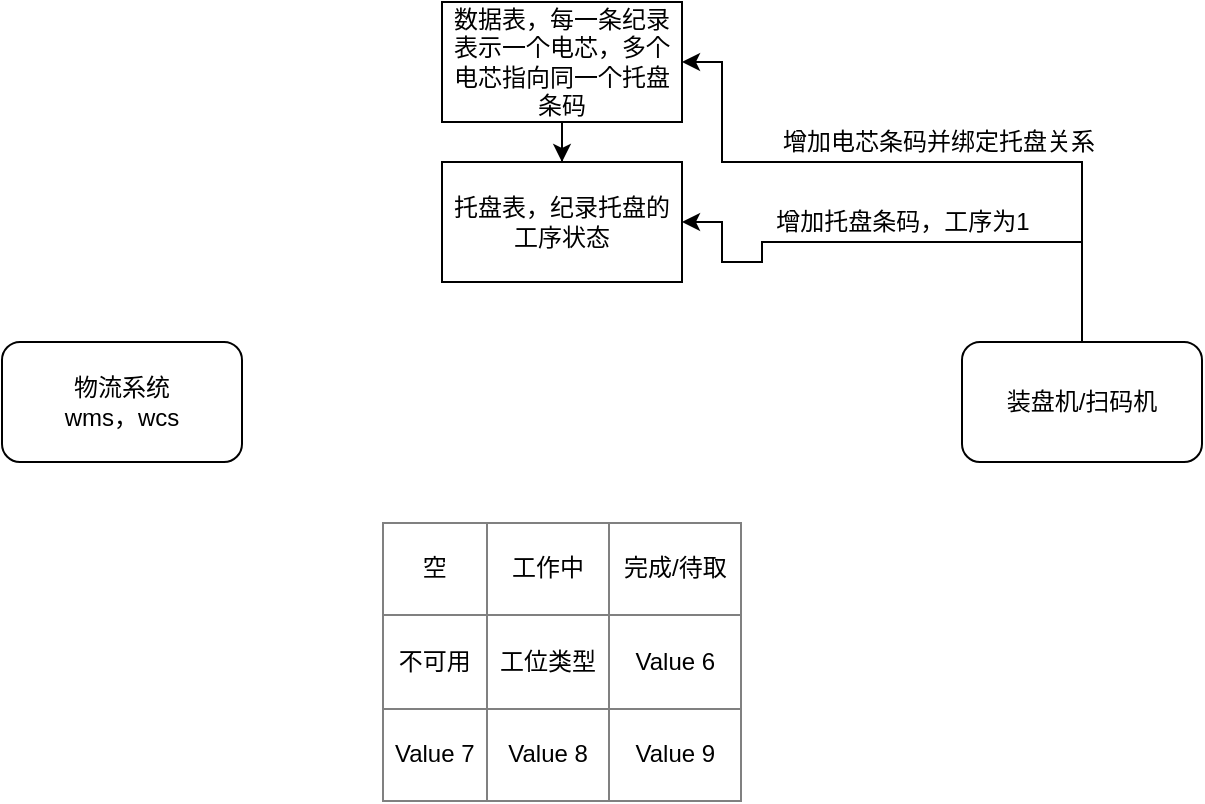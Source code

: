 <mxfile version="11.1.4" type="github"><diagram id="bAyPL3Sq00vVaPKRQsFp" name="Page-2"><mxGraphModel dx="1021" dy="512" grid="1" gridSize="10" guides="1" tooltips="1" connect="1" arrows="1" fold="1" page="1" pageScale="1" pageWidth="827" pageHeight="1169" math="0" shadow="0"><root><mxCell id="92D39o2He2U1OvaDrUOj-0"/><mxCell id="92D39o2He2U1OvaDrUOj-1" parent="92D39o2He2U1OvaDrUOj-0"/><mxCell id="92D39o2He2U1OvaDrUOj-4" value="&lt;table border=&quot;1&quot; width=&quot;100%&quot; style=&quot;width: 100% ; height: 100% ; border-collapse: collapse&quot;&gt;&lt;tbody&gt;&lt;tr&gt;&lt;td align=&quot;center&quot;&gt;空&lt;/td&gt;&lt;td align=&quot;center&quot;&gt;工作中&lt;/td&gt;&lt;td align=&quot;center&quot;&gt;完成/待取&lt;/td&gt;&lt;/tr&gt;&lt;tr&gt;&lt;td align=&quot;center&quot;&gt;不可用&lt;/td&gt;&lt;td align=&quot;center&quot;&gt;工位类型&lt;/td&gt;&lt;td align=&quot;center&quot;&gt;Value 6&lt;/td&gt;&lt;/tr&gt;&lt;tr&gt;&lt;td align=&quot;center&quot;&gt;Value 7&lt;/td&gt;&lt;td align=&quot;center&quot;&gt;Value 8&lt;/td&gt;&lt;td align=&quot;center&quot;&gt;Value 9&lt;/td&gt;&lt;/tr&gt;&lt;/tbody&gt;&lt;/table&gt;" style="text;html=1;strokeColor=none;fillColor=none;overflow=fill;" vertex="1" parent="92D39o2He2U1OvaDrUOj-1"><mxGeometry x="350" y="290" width="180" height="140" as="geometry"/></mxCell><mxCell id="92D39o2He2U1OvaDrUOj-7" value="物流系统&lt;br&gt;wms，wcs" style="rounded=1;whiteSpace=wrap;html=1;" vertex="1" parent="92D39o2He2U1OvaDrUOj-1"><mxGeometry x="160" y="200" width="120" height="60" as="geometry"/></mxCell><mxCell id="92D39o2He2U1OvaDrUOj-9" style="edgeStyle=orthogonalEdgeStyle;rounded=0;orthogonalLoop=1;jettySize=auto;html=1;entryX=1;entryY=0.5;entryDx=0;entryDy=0;" edge="1" parent="92D39o2He2U1OvaDrUOj-1" source="92D39o2He2U1OvaDrUOj-8" target="92D39o2He2U1OvaDrUOj-11"><mxGeometry relative="1" as="geometry"><Array as="points"><mxPoint x="700" y="110"/><mxPoint x="520" y="110"/><mxPoint x="520" y="60"/></Array></mxGeometry></mxCell><mxCell id="92D39o2He2U1OvaDrUOj-10" value="增加电芯条码并绑定托盘关系" style="text;html=1;resizable=0;points=[];align=center;verticalAlign=middle;labelBackgroundColor=#ffffff;" vertex="1" connectable="0" parent="92D39o2He2U1OvaDrUOj-9"><mxGeometry x="0.356" y="2" relative="1" as="geometry"><mxPoint x="68" y="-12" as="offset"/></mxGeometry></mxCell><mxCell id="92D39o2He2U1OvaDrUOj-13" style="edgeStyle=orthogonalEdgeStyle;rounded=0;orthogonalLoop=1;jettySize=auto;html=1;entryX=1;entryY=0.5;entryDx=0;entryDy=0;" edge="1" parent="92D39o2He2U1OvaDrUOj-1" source="92D39o2He2U1OvaDrUOj-8" target="92D39o2He2U1OvaDrUOj-12"><mxGeometry relative="1" as="geometry"><Array as="points"><mxPoint x="700" y="150"/><mxPoint x="540" y="150"/><mxPoint x="540" y="160"/><mxPoint x="520" y="160"/><mxPoint x="520" y="140"/></Array></mxGeometry></mxCell><mxCell id="92D39o2He2U1OvaDrUOj-14" value="增加托盘条码，工序为1" style="text;html=1;resizable=0;points=[];align=center;verticalAlign=middle;labelBackgroundColor=#ffffff;" vertex="1" connectable="0" parent="92D39o2He2U1OvaDrUOj-13"><mxGeometry x="-0.169" y="-5" relative="1" as="geometry"><mxPoint x="-23.5" y="-5.5" as="offset"/></mxGeometry></mxCell><mxCell id="92D39o2He2U1OvaDrUOj-8" value="装盘机/扫码机" style="rounded=1;whiteSpace=wrap;html=1;" vertex="1" parent="92D39o2He2U1OvaDrUOj-1"><mxGeometry x="640" y="200" width="120" height="60" as="geometry"/></mxCell><mxCell id="92D39o2He2U1OvaDrUOj-15" style="edgeStyle=orthogonalEdgeStyle;rounded=0;orthogonalLoop=1;jettySize=auto;html=1;exitX=0.5;exitY=1;exitDx=0;exitDy=0;" edge="1" parent="92D39o2He2U1OvaDrUOj-1" source="92D39o2He2U1OvaDrUOj-11" target="92D39o2He2U1OvaDrUOj-12"><mxGeometry relative="1" as="geometry"/></mxCell><mxCell id="92D39o2He2U1OvaDrUOj-11" value="数据表，每一条纪录表示一个电芯，多个电芯指向同一个托盘条码" style="rounded=0;whiteSpace=wrap;html=1;" vertex="1" parent="92D39o2He2U1OvaDrUOj-1"><mxGeometry x="380" y="30" width="120" height="60" as="geometry"/></mxCell><mxCell id="92D39o2He2U1OvaDrUOj-12" value="托盘表，纪录托盘的工序状态" style="rounded=0;whiteSpace=wrap;html=1;" vertex="1" parent="92D39o2He2U1OvaDrUOj-1"><mxGeometry x="380" y="110" width="120" height="60" as="geometry"/></mxCell></root></mxGraphModel></diagram><diagram id="wMmCCtpjhOqIk7zzTFXm" name="Page-3"><mxGraphModel dx="1100" dy="388" grid="1" gridSize="10" guides="1" tooltips="1" connect="1" arrows="1" fold="1" page="1" pageScale="1" pageWidth="827" pageHeight="1169" math="0" shadow="0"><root><mxCell id="lvne8D1J75QKp3YSofM--0"/><mxCell id="lvne8D1J75QKp3YSofM--1" parent="lvne8D1J75QKp3YSofM--0"/><mxCell id="w1Ym5qrezVRr_MJSkWCU-0" value="" style="rounded=0;whiteSpace=wrap;html=1;fontSize=14;" vertex="1" parent="lvne8D1J75QKp3YSofM--1"><mxGeometry x="700" y="430" width="320" height="260" as="geometry"/></mxCell><mxCell id="dNVIfdRLL3I5zJXcIW_U-1" value="" style="edgeStyle=orthogonalEdgeStyle;rounded=0;orthogonalLoop=1;jettySize=auto;html=1;" edge="1" parent="lvne8D1J75QKp3YSofM--1" source="lvne8D1J75QKp3YSofM--2" target="dNVIfdRLL3I5zJXcIW_U-0"><mxGeometry relative="1" as="geometry"/></mxCell><mxCell id="4S2XpyeBrvTKLP9Dg5yc-1" value="" style="edgeStyle=orthogonalEdgeStyle;rounded=0;orthogonalLoop=1;jettySize=auto;html=1;" edge="1" parent="lvne8D1J75QKp3YSofM--1" source="lvne8D1J75QKp3YSofM--2" target="4S2XpyeBrvTKLP9Dg5yc-0"><mxGeometry relative="1" as="geometry"/></mxCell><mxCell id="lvne8D1J75QKp3YSofM--2" value="&lt;div style=&quot;box-sizing: border-box ; width: 100% ; background: #e4e4e4 ; padding: 2px&quot;&gt;托盘表&lt;/div&gt;&lt;table style=&quot;width: 100% ; font-size: 1em&quot; cellpadding=&quot;2&quot; cellspacing=&quot;0&quot;&gt;&lt;tbody&gt;&lt;tr&gt;&lt;td&gt;PK&lt;/td&gt;&lt;td&gt;uniqueId&lt;/td&gt;&lt;/tr&gt;&lt;tr&gt;&lt;td&gt;FK1&lt;/td&gt;&lt;td&gt;foreignKey&lt;/td&gt;&lt;/tr&gt;&lt;tr&gt;&lt;td&gt;&lt;/td&gt;&lt;td&gt;当前工序号&lt;/td&gt;&lt;/tr&gt;&lt;tr&gt;&lt;td&gt;&lt;br&gt;&lt;/td&gt;&lt;td&gt;期望工序号&lt;/td&gt;&lt;/tr&gt;&lt;tr&gt;&lt;td&gt;&lt;br&gt;&lt;/td&gt;&lt;td&gt;工位号，0表示离开工位&lt;/td&gt;&lt;/tr&gt;&lt;tr&gt;&lt;td&gt;&lt;br&gt;&lt;/td&gt;&lt;td&gt;&lt;br&gt;&lt;/td&gt;&lt;/tr&gt;&lt;/tbody&gt;&lt;/table&gt;" style="verticalAlign=top;align=left;overflow=fill;html=1;" vertex="1" parent="lvne8D1J75QKp3YSofM--1"><mxGeometry x="300" y="155" width="180" height="115" as="geometry"/></mxCell><mxCell id="4S2XpyeBrvTKLP9Dg5yc-2" style="edgeStyle=orthogonalEdgeStyle;rounded=0;orthogonalLoop=1;jettySize=auto;html=1;" edge="1" parent="lvne8D1J75QKp3YSofM--1" source="4S2XpyeBrvTKLP9Dg5yc-0" target="dNVIfdRLL3I5zJXcIW_U-3"><mxGeometry relative="1" as="geometry"/></mxCell><mxCell id="4S2XpyeBrvTKLP9Dg5yc-0" value="&lt;div style=&quot;box-sizing: border-box ; width: 100% ; background: #e4e4e4 ; padding: 2px&quot;&gt;工序表&lt;/div&gt;&lt;table style=&quot;width: 100% ; font-size: 1em&quot; cellpadding=&quot;2&quot; cellspacing=&quot;0&quot;&gt;&lt;tbody&gt;&lt;tr&gt;&lt;td&gt;PK&lt;/td&gt;&lt;td&gt;uniqueId&lt;/td&gt;&lt;/tr&gt;&lt;tr&gt;&lt;td&gt;FK1&lt;/td&gt;&lt;td&gt;foreignKey&lt;/td&gt;&lt;/tr&gt;&lt;tr&gt;&lt;td&gt;&lt;/td&gt;&lt;td&gt;工位类型&lt;/td&gt;&lt;/tr&gt;&lt;/tbody&gt;&lt;/table&gt;" style="verticalAlign=top;align=left;overflow=fill;html=1;fillColor=#e1d5e7;strokeColor=#9673a6;" vertex="1" parent="lvne8D1J75QKp3YSofM--1"><mxGeometry x="300" y="30" width="180" height="90" as="geometry"/></mxCell><mxCell id="dNVIfdRLL3I5zJXcIW_U-2" style="edgeStyle=orthogonalEdgeStyle;rounded=0;orthogonalLoop=1;jettySize=auto;html=1;exitX=0.5;exitY=1;exitDx=0;exitDy=0;" edge="1" parent="lvne8D1J75QKp3YSofM--1" source="dNVIfdRLL3I5zJXcIW_U-0"><mxGeometry relative="1" as="geometry"><mxPoint x="390.286" y="449.857" as="targetPoint"/></mxGeometry></mxCell><mxCell id="dNVIfdRLL3I5zJXcIW_U-6" style="edgeStyle=orthogonalEdgeStyle;rounded=0;orthogonalLoop=1;jettySize=auto;html=1;" edge="1" parent="lvne8D1J75QKp3YSofM--1" source="dNVIfdRLL3I5zJXcIW_U-0" target="dNVIfdRLL3I5zJXcIW_U-4"><mxGeometry relative="1" as="geometry"/></mxCell><mxCell id="dNVIfdRLL3I5zJXcIW_U-7" style="edgeStyle=orthogonalEdgeStyle;rounded=0;orthogonalLoop=1;jettySize=auto;html=1;exitX=0;exitY=0.25;exitDx=0;exitDy=0;entryX=1;entryY=0.5;entryDx=0;entryDy=0;" edge="1" parent="lvne8D1J75QKp3YSofM--1" source="dNVIfdRLL3I5zJXcIW_U-0" target="dNVIfdRLL3I5zJXcIW_U-3"><mxGeometry relative="1" as="geometry"><mxPoint x="170" y="260" as="targetPoint"/><Array as="points"><mxPoint x="240" y="359"/><mxPoint x="240" y="205"/></Array></mxGeometry></mxCell><mxCell id="dNVIfdRLL3I5zJXcIW_U-0" value="&lt;div style=&quot;box-sizing: border-box ; width: 100% ; background: #e4e4e4 ; padding: 2px&quot;&gt;工位表&lt;/div&gt;&lt;table style=&quot;width: 100% ; font-size: 1em&quot; cellpadding=&quot;2&quot; cellspacing=&quot;0&quot;&gt;&lt;tbody&gt;&lt;tr&gt;&lt;td&gt;PK&lt;/td&gt;&lt;td&gt;uniqueId&lt;/td&gt;&lt;/tr&gt;&lt;tr&gt;&lt;td&gt;FK1&lt;/td&gt;&lt;td&gt;foreignKey&lt;/td&gt;&lt;/tr&gt;&lt;tr&gt;&lt;td&gt;&lt;br&gt;&lt;/td&gt;&lt;td&gt;工位类型&lt;/td&gt;&lt;/tr&gt;&lt;tr&gt;&lt;td&gt;&lt;/td&gt;&lt;td&gt;位置信息&lt;br&gt;&lt;/td&gt;&lt;/tr&gt;&lt;tr&gt;&lt;td&gt;&lt;br&gt;&lt;/td&gt;&lt;td&gt;工位状态&lt;/td&gt;&lt;/tr&gt;&lt;tr&gt;&lt;td&gt;&lt;br&gt;&lt;/td&gt;&lt;td&gt;托盘信息&lt;/td&gt;&lt;/tr&gt;&lt;tr&gt;&lt;td&gt;&lt;br&gt;&lt;/td&gt;&lt;td&gt;&lt;br&gt;&lt;/td&gt;&lt;/tr&gt;&lt;tr&gt;&lt;td&gt;&lt;br&gt;&lt;/td&gt;&lt;td&gt;&lt;br&gt;&lt;/td&gt;&lt;/tr&gt;&lt;/tbody&gt;&lt;/table&gt;" style="verticalAlign=top;align=left;overflow=fill;html=1;fillColor=#f8cecc;strokeColor=#b85450;" vertex="1" parent="lvne8D1J75QKp3YSofM--1"><mxGeometry x="300" y="325" width="180" height="135" as="geometry"/></mxCell><mxCell id="dNVIfdRLL3I5zJXcIW_U-3" value="&lt;div style=&quot;box-sizing: border-box ; width: 100% ; background: #e4e4e4 ; padding: 2px&quot;&gt;工位类型&lt;/div&gt;&lt;table style=&quot;width: 100% ; font-size: 1em&quot; cellpadding=&quot;2&quot; cellspacing=&quot;0&quot;&gt;&lt;tbody&gt;&lt;tr&gt;&lt;td&gt;PK&lt;/td&gt;&lt;td&gt;uniqueId&lt;/td&gt;&lt;/tr&gt;&lt;tr&gt;&lt;td&gt;FK1&lt;/td&gt;&lt;td&gt;foreignKey&lt;/td&gt;&lt;/tr&gt;&lt;tr&gt;&lt;td&gt;&lt;br&gt;&lt;/td&gt;&lt;td&gt;静置&lt;/td&gt;&lt;/tr&gt;&lt;tr&gt;&lt;td&gt;&lt;/td&gt;&lt;td&gt;化成&lt;br&gt;&lt;/td&gt;&lt;/tr&gt;&lt;tr&gt;&lt;td&gt;&lt;br&gt;&lt;/td&gt;&lt;td&gt;分容&lt;/td&gt;&lt;/tr&gt;&lt;tr&gt;&lt;td&gt;&lt;br&gt;&lt;/td&gt;&lt;td&gt;。。。&lt;/td&gt;&lt;/tr&gt;&lt;tr&gt;&lt;td&gt;&lt;br&gt;&lt;/td&gt;&lt;td&gt;&lt;br&gt;&lt;/td&gt;&lt;/tr&gt;&lt;tr&gt;&lt;td&gt;&lt;br&gt;&lt;/td&gt;&lt;td&gt;&lt;br&gt;&lt;/td&gt;&lt;/tr&gt;&lt;/tbody&gt;&lt;/table&gt;" style="verticalAlign=top;align=left;overflow=fill;html=1;fillColor=#e1d5e7;strokeColor=#9673a6;" vertex="1" parent="lvne8D1J75QKp3YSofM--1"><mxGeometry x="30" y="140" width="90" height="130" as="geometry"/></mxCell><mxCell id="dNVIfdRLL3I5zJXcIW_U-4" value="&lt;div style=&quot;box-sizing: border-box ; width: 100% ; background: #e4e4e4 ; padding: 2px&quot;&gt;工位状态&lt;/div&gt;&lt;table style=&quot;width: 100% ; font-size: 1em&quot; cellpadding=&quot;2&quot; cellspacing=&quot;0&quot;&gt;&lt;tbody&gt;&lt;tr&gt;&lt;td&gt;&lt;br&gt;&lt;/td&gt;&lt;td&gt;空闲&lt;/td&gt;&lt;/tr&gt;&lt;tr&gt;&lt;td&gt;&lt;br&gt;&lt;/td&gt;&lt;td&gt;工作中&lt;/td&gt;&lt;/tr&gt;&lt;tr&gt;&lt;td&gt;&lt;br&gt;&lt;/td&gt;&lt;td&gt;完成/待取&lt;/td&gt;&lt;/tr&gt;&lt;tr&gt;&lt;td&gt;&lt;/td&gt;&lt;td&gt;不可用&lt;/td&gt;&lt;/tr&gt;&lt;tr&gt;&lt;td&gt;&lt;br&gt;&lt;/td&gt;&lt;td&gt;。。。&lt;/td&gt;&lt;/tr&gt;&lt;tr&gt;&lt;td&gt;&lt;br&gt;&lt;/td&gt;&lt;td&gt;&lt;br&gt;&lt;/td&gt;&lt;/tr&gt;&lt;tr&gt;&lt;td&gt;&lt;br&gt;&lt;/td&gt;&lt;td&gt;&lt;br&gt;&lt;/td&gt;&lt;/tr&gt;&lt;/tbody&gt;&lt;/table&gt;" style="verticalAlign=top;align=left;overflow=fill;html=1;" vertex="1" parent="lvne8D1J75QKp3YSofM--1"><mxGeometry x="30" y="290" width="90" height="120" as="geometry"/></mxCell><mxCell id="4S2XpyeBrvTKLP9Dg5yc-3" value="&lt;br&gt;物流系统通过扫描或触发等任何方式获取托盘表中期望工序不等于当前工序的纪录，根据期望工序关联的工序表得到工位类型，再在工位表中检索对应类型的空闲工位，计算出该托盘将要移到到的目标位置（B）以及目标分支等。同理：根据工位号（非0）或直接扫描工位表可计算出托盘当前在那个位置（A），然后，物流系统自己完成将托盘从A移动到B的过程，而细节不需要其它系统参与！&lt;br style=&quot;font-size: 14px&quot;&gt;&lt;br style=&quot;font-size: 14px&quot;&gt;紫色的表根据现场设备类型或仓库类型配置，粉色的工位表的数量根据现场的数量配置，并配置好每个工位的类型与位置信息，应该要有图形化配置工具。" style="shape=note;whiteSpace=wrap;html=1;size=14;verticalAlign=top;align=left;spacingTop=-6;fontSize=14;" vertex="1" parent="lvne8D1J75QKp3YSofM--1"><mxGeometry x="30" y="450" width="230" height="305" as="geometry"/></mxCell><mxCell id="XuoVY2bNL_T5AjWWaa-d-3" style="edgeStyle=orthogonalEdgeStyle;rounded=0;orthogonalLoop=1;jettySize=auto;html=1;entryX=1.021;entryY=0.679;entryDx=0;entryDy=0;entryPerimeter=0;fontSize=14;" edge="1" parent="lvne8D1J75QKp3YSofM--1" source="XuoVY2bNL_T5AjWWaa-d-1" target="dNVIfdRLL3I5zJXcIW_U-0"><mxGeometry relative="1" as="geometry"><Array as="points"><mxPoint x="570" y="616"/><mxPoint x="570" y="417"/></Array></mxGeometry></mxCell><mxCell id="XuoVY2bNL_T5AjWWaa-d-4" value="更新工位状态为【工作中/已完成】" style="text;html=1;resizable=0;points=[];align=center;verticalAlign=middle;labelBackgroundColor=#ffffff;fontSize=14;" vertex="1" connectable="0" parent="XuoVY2bNL_T5AjWWaa-d-3"><mxGeometry x="-0.505" y="-8" relative="1" as="geometry"><mxPoint x="-6" y="18" as="offset"/></mxGeometry></mxCell><mxCell id="XuoVY2bNL_T5AjWWaa-d-5" style="edgeStyle=orthogonalEdgeStyle;rounded=0;orthogonalLoop=1;jettySize=auto;html=1;exitX=0;exitY=0.25;exitDx=0;exitDy=0;fontSize=14;entryX=1;entryY=0.826;entryDx=0;entryDy=0;entryPerimeter=0;" edge="1" parent="lvne8D1J75QKp3YSofM--1" source="XuoVY2bNL_T5AjWWaa-d-1" target="lvne8D1J75QKp3YSofM--2"><mxGeometry relative="1" as="geometry"><mxPoint x="630" y="330" as="targetPoint"/><Array as="points"><mxPoint x="650" y="588"/><mxPoint x="650" y="250"/></Array></mxGeometry></mxCell><mxCell id="XuoVY2bNL_T5AjWWaa-d-6" value="更新【当前工序号/期望工序号】" style="text;html=1;resizable=0;points=[];align=left;verticalAlign=middle;labelBackgroundColor=#ffffff;fontSize=14;" vertex="1" connectable="0" parent="XuoVY2bNL_T5AjWWaa-d-5"><mxGeometry x="0.709" y="2" relative="1" as="geometry"><mxPoint x="-74" y="-12" as="offset"/></mxGeometry></mxCell><mxCell id="XuoVY2bNL_T5AjWWaa-d-1" value="工序执行器" style="rounded=0;whiteSpace=wrap;html=1;fontSize=14;" vertex="1" parent="lvne8D1J75QKp3YSofM--1"><mxGeometry x="720" y="560" width="120" height="110" as="geometry"/></mxCell><mxCell id="XuoVY2bNL_T5AjWWaa-d-2" value="管理系统" style="text;html=1;strokeColor=none;fillColor=none;align=center;verticalAlign=middle;whiteSpace=wrap;rounded=0;fontSize=14;" vertex="1" parent="lvne8D1J75QKp3YSofM--1"><mxGeometry x="805" y="370" width="70" height="20" as="geometry"/></mxCell><mxCell id="XuoVY2bNL_T5AjWWaa-d-8" value="静置工序管理&lt;br&gt;（计时器而已）" style="rounded=1;whiteSpace=wrap;html=1;fontSize=14;" vertex="1" parent="lvne8D1J75QKp3YSofM--1"><mxGeometry x="860" y="450" width="120" height="60" as="geometry"/></mxCell><mxCell id="XuoVY2bNL_T5AjWWaa-d-9" value="电源模块参与的工序管理，（当前后台软件可用）" style="rounded=1;whiteSpace=wrap;html=1;fontSize=14;" vertex="1" parent="lvne8D1J75QKp3YSofM--1"><mxGeometry x="860" y="524" width="120" height="60" as="geometry"/></mxCell><mxCell id="XuoVY2bNL_T5AjWWaa-d-10" value="其它工序" style="rounded=1;whiteSpace=wrap;html=1;fontSize=14;" vertex="1" parent="lvne8D1J75QKp3YSofM--1"><mxGeometry x="860" y="603" width="120" height="60" as="geometry"/></mxCell><mxCell id="XuoVY2bNL_T5AjWWaa-d-11" value="" style="shape=cylinder;whiteSpace=wrap;html=1;boundedLbl=1;backgroundOutline=1;fontSize=14;" vertex="1" parent="lvne8D1J75QKp3YSofM--1"><mxGeometry x="970" y="190" width="60" height="80" as="geometry"/></mxCell><mxCell id="XuoVY2bNL_T5AjWWaa-d-14" style="edgeStyle=orthogonalEdgeStyle;rounded=0;orthogonalLoop=1;jettySize=auto;html=1;entryX=1;entryY=0.25;entryDx=0;entryDy=0;fontSize=14;" edge="1" parent="lvne8D1J75QKp3YSofM--1" source="XuoVY2bNL_T5AjWWaa-d-12" target="lvne8D1J75QKp3YSofM--2"><mxGeometry relative="1" as="geometry"><Array as="points"><mxPoint x="690" y="480"/><mxPoint x="690" y="184"/></Array></mxGeometry></mxCell><mxCell id="XuoVY2bNL_T5AjWWaa-d-12" value="装盘拆盘机" style="rounded=1;whiteSpace=wrap;html=1;fontSize=14;" vertex="1" parent="lvne8D1J75QKp3YSofM--1"><mxGeometry x="720" y="450" width="120" height="60" as="geometry"/></mxCell><mxCell id="XuoVY2bNL_T5AjWWaa-d-15" value="创建/删除纪录" style="text;html=1;resizable=0;points=[];autosize=1;align=left;verticalAlign=top;spacingTop=-4;fontSize=14;" vertex="1" parent="lvne8D1J75QKp3YSofM--1"><mxGeometry x="500" y="163" width="100" height="20" as="geometry"/></mxCell><mxCell id="XuoVY2bNL_T5AjWWaa-d-18" value="" style="shape=flexArrow;endArrow=classic;html=1;fontSize=14;endWidth=20;endSize=10;" edge="1" parent="lvne8D1J75QKp3YSofM--1"><mxGeometry width="50" height="50" relative="1" as="geometry"><mxPoint x="1000" y="670" as="sourcePoint"/><mxPoint x="1000" y="280" as="targetPoint"/></mxGeometry></mxCell></root></mxGraphModel></diagram></mxfile>
